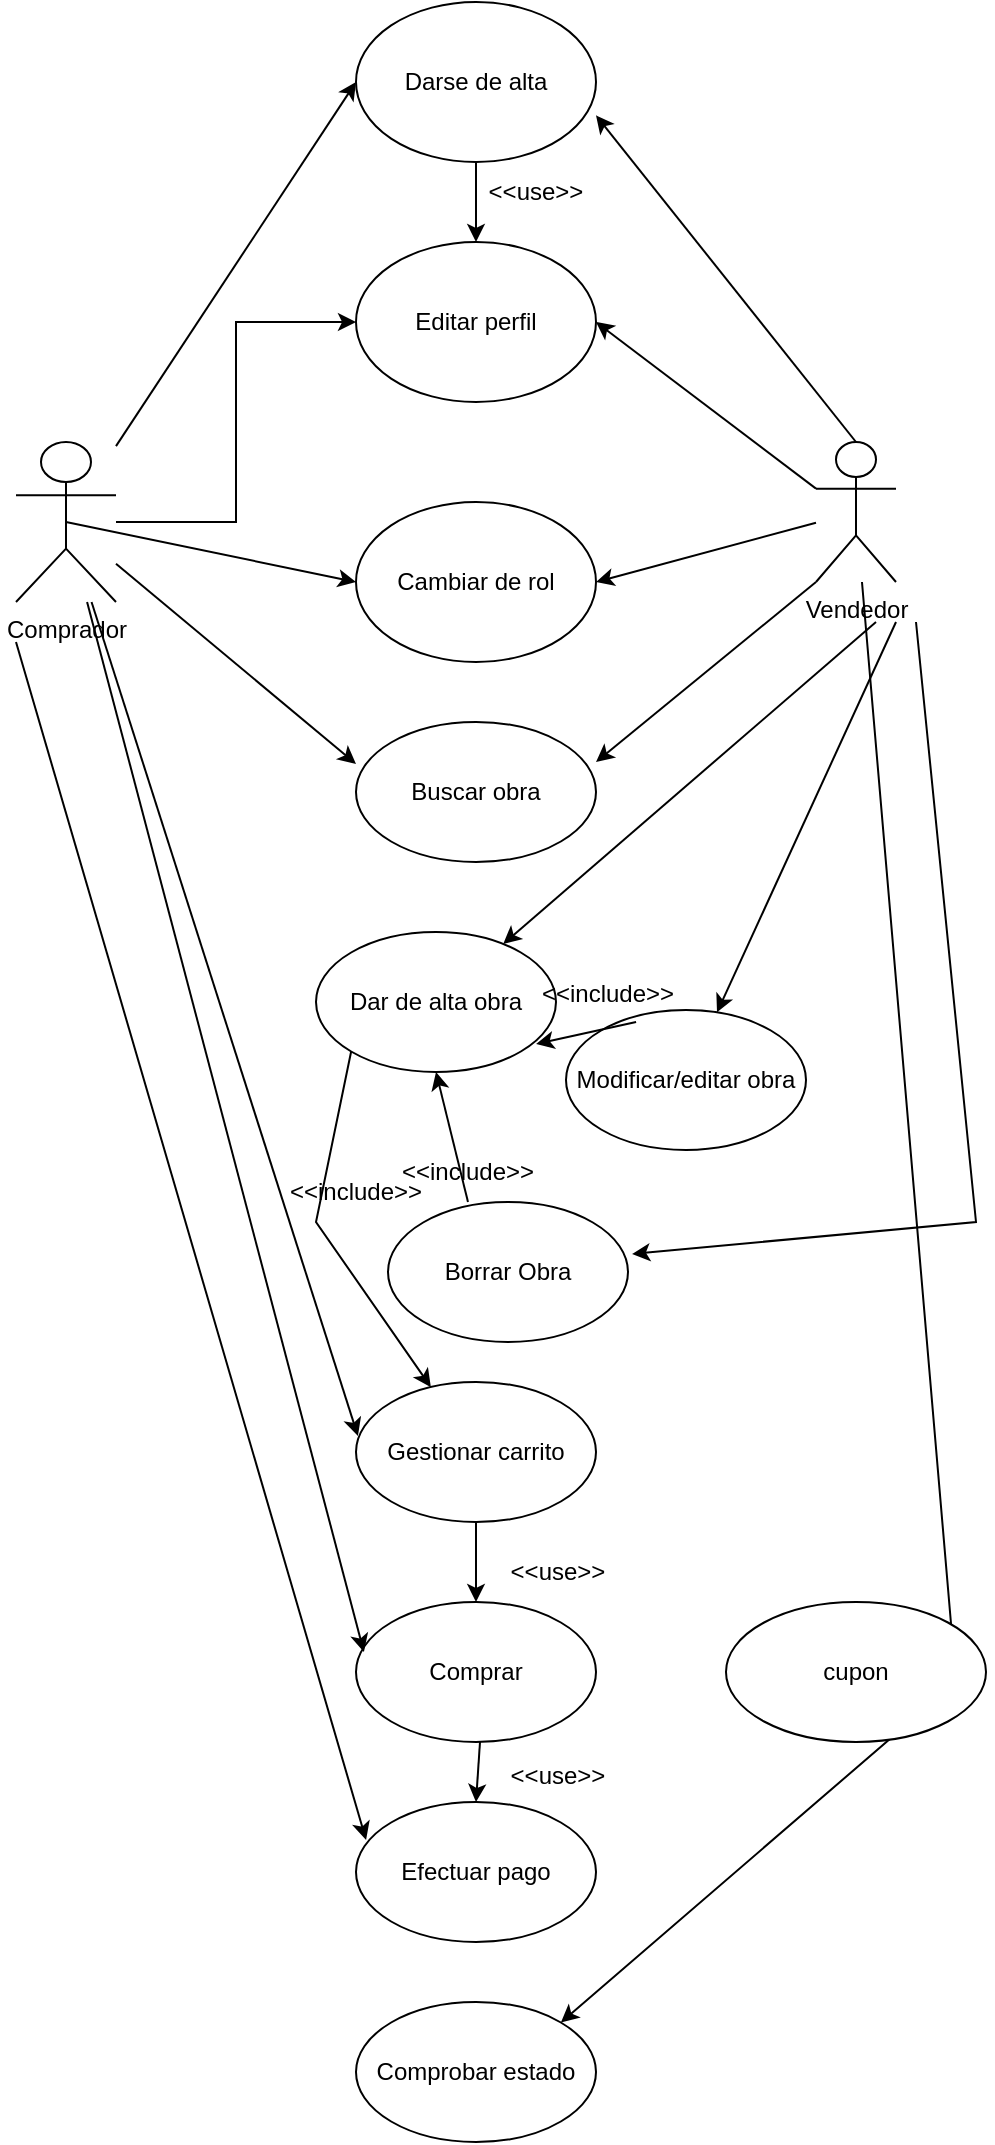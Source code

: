 <mxfile version="20.8.16" type="device"><diagram name="Página-1" id="QFQdBZqHykqMpIn1SjtI"><mxGraphModel dx="1674" dy="844" grid="1" gridSize="10" guides="1" tooltips="1" connect="1" arrows="1" fold="1" page="1" pageScale="1" pageWidth="827" pageHeight="1169" math="0" shadow="0"><root><mxCell id="0"/><mxCell id="1" parent="0"/><mxCell id="L5mxThm0idxCYPuVkalI-1" value="Vendedor" style="shape=umlActor;verticalLabelPosition=bottom;verticalAlign=top;html=1;outlineConnect=0;" vertex="1" parent="1"><mxGeometry x="500" y="240" width="40" height="70" as="geometry"/></mxCell><mxCell id="L5mxThm0idxCYPuVkalI-7" style="edgeStyle=orthogonalEdgeStyle;rounded=0;orthogonalLoop=1;jettySize=auto;html=1;entryX=0;entryY=0.5;entryDx=0;entryDy=0;" edge="1" parent="1" source="L5mxThm0idxCYPuVkalI-2" target="L5mxThm0idxCYPuVkalI-8"><mxGeometry relative="1" as="geometry"><mxPoint x="200" y="200" as="targetPoint"/></mxGeometry></mxCell><mxCell id="L5mxThm0idxCYPuVkalI-2" value="Comprador" style="shape=umlActor;verticalLabelPosition=bottom;verticalAlign=top;html=1;outlineConnect=0;" vertex="1" parent="1"><mxGeometry x="100" y="240" width="50" height="80" as="geometry"/></mxCell><mxCell id="L5mxThm0idxCYPuVkalI-8" value="Editar perfil" style="ellipse;whiteSpace=wrap;html=1;" vertex="1" parent="1"><mxGeometry x="270" y="140" width="120" height="80" as="geometry"/></mxCell><mxCell id="L5mxThm0idxCYPuVkalI-9" value="Buscar obra" style="ellipse;whiteSpace=wrap;html=1;" vertex="1" parent="1"><mxGeometry x="270" y="380" width="120" height="70" as="geometry"/></mxCell><mxCell id="L5mxThm0idxCYPuVkalI-13" value="" style="endArrow=classic;html=1;rounded=0;entryX=1;entryY=0.5;entryDx=0;entryDy=0;exitX=0;exitY=0.333;exitDx=0;exitDy=0;exitPerimeter=0;" edge="1" parent="1" source="L5mxThm0idxCYPuVkalI-1" target="L5mxThm0idxCYPuVkalI-8"><mxGeometry width="50" height="50" relative="1" as="geometry"><mxPoint x="310" y="450" as="sourcePoint"/><mxPoint x="360" y="400" as="targetPoint"/></mxGeometry></mxCell><mxCell id="L5mxThm0idxCYPuVkalI-14" value="Cambiar de rol" style="ellipse;whiteSpace=wrap;html=1;" vertex="1" parent="1"><mxGeometry x="270" y="270" width="120" height="80" as="geometry"/></mxCell><mxCell id="L5mxThm0idxCYPuVkalI-15" value="" style="endArrow=classic;html=1;rounded=0;entryX=1;entryY=0.5;entryDx=0;entryDy=0;" edge="1" parent="1" source="L5mxThm0idxCYPuVkalI-1" target="L5mxThm0idxCYPuVkalI-14"><mxGeometry width="50" height="50" relative="1" as="geometry"><mxPoint x="310" y="450" as="sourcePoint"/><mxPoint x="360" y="400" as="targetPoint"/></mxGeometry></mxCell><mxCell id="L5mxThm0idxCYPuVkalI-16" value="" style="endArrow=classic;html=1;rounded=0;entryX=0;entryY=0.5;entryDx=0;entryDy=0;exitX=0.5;exitY=0.5;exitDx=0;exitDy=0;exitPerimeter=0;" edge="1" parent="1" source="L5mxThm0idxCYPuVkalI-2" target="L5mxThm0idxCYPuVkalI-14"><mxGeometry width="50" height="50" relative="1" as="geometry"><mxPoint x="420" y="430" as="sourcePoint"/><mxPoint x="310" y="459.615" as="targetPoint"/></mxGeometry></mxCell><mxCell id="L5mxThm0idxCYPuVkalI-17" value="" style="endArrow=classic;html=1;rounded=0;entryX=1;entryY=0.286;entryDx=0;entryDy=0;exitX=0;exitY=1;exitDx=0;exitDy=0;exitPerimeter=0;entryPerimeter=0;" edge="1" parent="1" source="L5mxThm0idxCYPuVkalI-1" target="L5mxThm0idxCYPuVkalI-9"><mxGeometry width="50" height="50" relative="1" as="geometry"><mxPoint x="470" y="360" as="sourcePoint"/><mxPoint x="360" y="389.615" as="targetPoint"/></mxGeometry></mxCell><mxCell id="L5mxThm0idxCYPuVkalI-18" value="Dar de alta obra" style="ellipse;whiteSpace=wrap;html=1;" vertex="1" parent="1"><mxGeometry x="250" y="485" width="120" height="70" as="geometry"/></mxCell><mxCell id="L5mxThm0idxCYPuVkalI-19" value="" style="endArrow=classic;html=1;rounded=0;" edge="1" parent="1" target="L5mxThm0idxCYPuVkalI-18"><mxGeometry width="50" height="50" relative="1" as="geometry"><mxPoint x="530" y="330" as="sourcePoint"/><mxPoint x="340" y="550.02" as="targetPoint"/></mxGeometry></mxCell><mxCell id="L5mxThm0idxCYPuVkalI-21" value="Gestionar carrito" style="ellipse;whiteSpace=wrap;html=1;" vertex="1" parent="1"><mxGeometry x="270" y="710" width="120" height="70" as="geometry"/></mxCell><mxCell id="L5mxThm0idxCYPuVkalI-22" value="" style="endArrow=classic;html=1;rounded=0;entryX=0.008;entryY=0.386;entryDx=0;entryDy=0;entryPerimeter=0;" edge="1" parent="1" source="L5mxThm0idxCYPuVkalI-2" target="L5mxThm0idxCYPuVkalI-21"><mxGeometry width="50" height="50" relative="1" as="geometry"><mxPoint x="310" y="450" as="sourcePoint"/><mxPoint x="360" y="400" as="targetPoint"/></mxGeometry></mxCell><mxCell id="L5mxThm0idxCYPuVkalI-24" value="Borrar Obra" style="ellipse;whiteSpace=wrap;html=1;" vertex="1" parent="1"><mxGeometry x="286" y="620" width="120" height="70" as="geometry"/></mxCell><mxCell id="L5mxThm0idxCYPuVkalI-26" value="" style="endArrow=classic;html=1;rounded=0;entryX=1.017;entryY=0.371;entryDx=0;entryDy=0;entryPerimeter=0;" edge="1" parent="1" target="L5mxThm0idxCYPuVkalI-24"><mxGeometry width="50" height="50" relative="1" as="geometry"><mxPoint x="550" y="330" as="sourcePoint"/><mxPoint x="304.64" y="646.422" as="targetPoint"/><Array as="points"><mxPoint x="580" y="630"/></Array></mxGeometry></mxCell><mxCell id="L5mxThm0idxCYPuVkalI-27" value="" style="endArrow=classic;html=1;rounded=0;exitX=0.5;exitY=1;exitDx=0;exitDy=0;entryX=0.5;entryY=1;entryDx=0;entryDy=0;" edge="1" parent="1" source="L5mxThm0idxCYPuVkalI-54" target="L5mxThm0idxCYPuVkalI-18"><mxGeometry width="50" height="50" relative="1" as="geometry"><mxPoint x="540" y="330" as="sourcePoint"/><mxPoint x="378.96" y="550.99" as="targetPoint"/></mxGeometry></mxCell><mxCell id="L5mxThm0idxCYPuVkalI-31" value="Darse de alta" style="ellipse;whiteSpace=wrap;html=1;" vertex="1" parent="1"><mxGeometry x="270" y="20" width="120" height="80" as="geometry"/></mxCell><mxCell id="L5mxThm0idxCYPuVkalI-32" value="" style="endArrow=classic;html=1;rounded=0;entryX=1;entryY=0.5;entryDx=0;entryDy=0;exitX=0.5;exitY=0;exitDx=0;exitDy=0;exitPerimeter=0;" edge="1" parent="1" source="L5mxThm0idxCYPuVkalI-1"><mxGeometry width="50" height="50" relative="1" as="geometry"><mxPoint x="500" y="160" as="sourcePoint"/><mxPoint x="390" y="76.667" as="targetPoint"/></mxGeometry></mxCell><mxCell id="L5mxThm0idxCYPuVkalI-33" value="" style="endArrow=classic;html=1;rounded=0;entryX=0;entryY=0.5;entryDx=0;entryDy=0;" edge="1" parent="1" source="L5mxThm0idxCYPuVkalI-2" target="L5mxThm0idxCYPuVkalI-31"><mxGeometry width="50" height="50" relative="1" as="geometry"><mxPoint x="150" y="100" as="sourcePoint"/><mxPoint x="20" y="-63.333" as="targetPoint"/></mxGeometry></mxCell><mxCell id="L5mxThm0idxCYPuVkalI-34" value="" style="endArrow=classic;html=1;rounded=0;entryX=0.5;entryY=0;entryDx=0;entryDy=0;exitX=0.5;exitY=1;exitDx=0;exitDy=0;" edge="1" parent="1" source="L5mxThm0idxCYPuVkalI-31" target="L5mxThm0idxCYPuVkalI-8"><mxGeometry width="50" height="50" relative="1" as="geometry"><mxPoint x="300" y="150" as="sourcePoint"/><mxPoint x="350" y="100" as="targetPoint"/></mxGeometry></mxCell><mxCell id="L5mxThm0idxCYPuVkalI-35" value="&amp;lt;&amp;lt;use&amp;gt;&amp;gt;" style="text;html=1;strokeColor=none;fillColor=none;align=center;verticalAlign=middle;whiteSpace=wrap;rounded=0;" vertex="1" parent="1"><mxGeometry x="330" y="100" width="60" height="30" as="geometry"/></mxCell><mxCell id="L5mxThm0idxCYPuVkalI-37" value="" style="endArrow=classic;html=1;rounded=0;entryX=0;entryY=0.3;entryDx=0;entryDy=0;entryPerimeter=0;" edge="1" parent="1" source="L5mxThm0idxCYPuVkalI-2" target="L5mxThm0idxCYPuVkalI-9"><mxGeometry width="50" height="50" relative="1" as="geometry"><mxPoint x="300" y="450" as="sourcePoint"/><mxPoint x="350" y="400" as="targetPoint"/></mxGeometry></mxCell><mxCell id="L5mxThm0idxCYPuVkalI-38" value="Comprar" style="ellipse;whiteSpace=wrap;html=1;" vertex="1" parent="1"><mxGeometry x="270" y="820" width="120" height="70" as="geometry"/></mxCell><mxCell id="L5mxThm0idxCYPuVkalI-39" value="" style="endArrow=classic;html=1;rounded=0;entryX=0.5;entryY=0;entryDx=0;entryDy=0;" edge="1" parent="1" source="L5mxThm0idxCYPuVkalI-21" target="L5mxThm0idxCYPuVkalI-38"><mxGeometry width="50" height="50" relative="1" as="geometry"><mxPoint x="300" y="650" as="sourcePoint"/><mxPoint x="350" y="600" as="targetPoint"/></mxGeometry></mxCell><mxCell id="L5mxThm0idxCYPuVkalI-40" value="&amp;lt;&amp;lt;use&amp;gt;&amp;gt;" style="text;html=1;strokeColor=none;fillColor=none;align=center;verticalAlign=middle;whiteSpace=wrap;rounded=0;" vertex="1" parent="1"><mxGeometry x="341" y="790" width="60" height="30" as="geometry"/></mxCell><mxCell id="L5mxThm0idxCYPuVkalI-41" value="Efectuar pago" style="ellipse;whiteSpace=wrap;html=1;" vertex="1" parent="1"><mxGeometry x="270" y="920" width="120" height="70" as="geometry"/></mxCell><mxCell id="L5mxThm0idxCYPuVkalI-42" value="" style="endArrow=classic;html=1;rounded=0;entryX=0.5;entryY=0;entryDx=0;entryDy=0;" edge="1" parent="1" target="L5mxThm0idxCYPuVkalI-41"><mxGeometry width="50" height="50" relative="1" as="geometry"><mxPoint x="332" y="890" as="sourcePoint"/><mxPoint x="332" y="930" as="targetPoint"/></mxGeometry></mxCell><mxCell id="L5mxThm0idxCYPuVkalI-43" value="&amp;lt;&amp;lt;use&amp;gt;&amp;gt;" style="text;html=1;strokeColor=none;fillColor=none;align=center;verticalAlign=middle;whiteSpace=wrap;rounded=0;" vertex="1" parent="1"><mxGeometry x="341" y="892" width="60" height="30" as="geometry"/></mxCell><mxCell id="L5mxThm0idxCYPuVkalI-44" value="" style="endArrow=classic;html=1;rounded=0;entryX=0.033;entryY=0.357;entryDx=0;entryDy=0;entryPerimeter=0;" edge="1" parent="1" source="L5mxThm0idxCYPuVkalI-2" target="L5mxThm0idxCYPuVkalI-38"><mxGeometry width="50" height="50" relative="1" as="geometry"><mxPoint x="300" y="650" as="sourcePoint"/><mxPoint x="350" y="600" as="targetPoint"/></mxGeometry></mxCell><mxCell id="L5mxThm0idxCYPuVkalI-45" value="" style="endArrow=classic;html=1;rounded=0;entryX=0.042;entryY=0.271;entryDx=0;entryDy=0;entryPerimeter=0;" edge="1" parent="1" target="L5mxThm0idxCYPuVkalI-41"><mxGeometry width="50" height="50" relative="1" as="geometry"><mxPoint x="100" y="340" as="sourcePoint"/><mxPoint x="350" y="600" as="targetPoint"/></mxGeometry></mxCell><mxCell id="L5mxThm0idxCYPuVkalI-46" value="Modificar/editar obra" style="ellipse;whiteSpace=wrap;html=1;" vertex="1" parent="1"><mxGeometry x="375" y="524" width="120" height="70" as="geometry"/></mxCell><mxCell id="L5mxThm0idxCYPuVkalI-47" value="" style="endArrow=classic;html=1;rounded=0;" edge="1" parent="1" target="L5mxThm0idxCYPuVkalI-46"><mxGeometry width="50" height="50" relative="1" as="geometry"><mxPoint x="540" y="330" as="sourcePoint"/><mxPoint x="350" y="700" as="targetPoint"/></mxGeometry></mxCell><mxCell id="L5mxThm0idxCYPuVkalI-49" value="" style="endArrow=classic;html=1;rounded=0;exitX=0.292;exitY=0.086;exitDx=0;exitDy=0;entryX=0.917;entryY=0.8;entryDx=0;entryDy=0;entryPerimeter=0;exitPerimeter=0;" edge="1" parent="1" source="L5mxThm0idxCYPuVkalI-46" target="L5mxThm0idxCYPuVkalI-18"><mxGeometry width="50" height="50" relative="1" as="geometry"><mxPoint x="300" y="750" as="sourcePoint"/><mxPoint x="350" y="700" as="targetPoint"/></mxGeometry></mxCell><mxCell id="L5mxThm0idxCYPuVkalI-52" value="Comprobar estado" style="ellipse;whiteSpace=wrap;html=1;" vertex="1" parent="1"><mxGeometry x="270" y="1020" width="120" height="70" as="geometry"/></mxCell><mxCell id="L5mxThm0idxCYPuVkalI-53" value="" style="endArrow=classic;html=1;rounded=0;entryX=1;entryY=0;entryDx=0;entryDy=0;" edge="1" parent="1" source="L5mxThm0idxCYPuVkalI-1" target="L5mxThm0idxCYPuVkalI-52"><mxGeometry width="50" height="50" relative="1" as="geometry"><mxPoint x="300" y="650" as="sourcePoint"/><mxPoint x="350" y="600" as="targetPoint"/><Array as="points"><mxPoint x="570" y="860"/></Array></mxGeometry></mxCell><mxCell id="L5mxThm0idxCYPuVkalI-54" value="&amp;lt;&amp;lt;include&amp;gt;&amp;gt;" style="text;html=1;strokeColor=none;fillColor=none;align=center;verticalAlign=middle;whiteSpace=wrap;rounded=0;" vertex="1" parent="1"><mxGeometry x="296" y="590" width="60" height="30" as="geometry"/></mxCell><mxCell id="L5mxThm0idxCYPuVkalI-55" value="&amp;lt;&amp;lt;include&amp;gt;&amp;gt;" style="text;html=1;strokeColor=none;fillColor=none;align=center;verticalAlign=middle;whiteSpace=wrap;rounded=0;" vertex="1" parent="1"><mxGeometry x="366" y="501" width="60" height="30" as="geometry"/></mxCell><mxCell id="L5mxThm0idxCYPuVkalI-57" value="cupon" style="ellipse;whiteSpace=wrap;html=1;" vertex="1" parent="1"><mxGeometry x="455" y="820" width="130" height="70" as="geometry"/></mxCell><mxCell id="L5mxThm0idxCYPuVkalI-58" value="" style="endArrow=classic;html=1;rounded=0;exitX=0;exitY=1;exitDx=0;exitDy=0;" edge="1" parent="1" source="L5mxThm0idxCYPuVkalI-18" target="L5mxThm0idxCYPuVkalI-21"><mxGeometry width="50" height="50" relative="1" as="geometry"><mxPoint x="260" y="580" as="sourcePoint"/><mxPoint x="244" y="515" as="targetPoint"/><Array as="points"><mxPoint x="250" y="630"/></Array></mxGeometry></mxCell><mxCell id="L5mxThm0idxCYPuVkalI-59" value="&amp;lt;&amp;lt;include&amp;gt;&amp;gt;" style="text;html=1;strokeColor=none;fillColor=none;align=center;verticalAlign=middle;whiteSpace=wrap;rounded=0;" vertex="1" parent="1"><mxGeometry x="240" y="600" width="60" height="30" as="geometry"/></mxCell></root></mxGraphModel></diagram></mxfile>